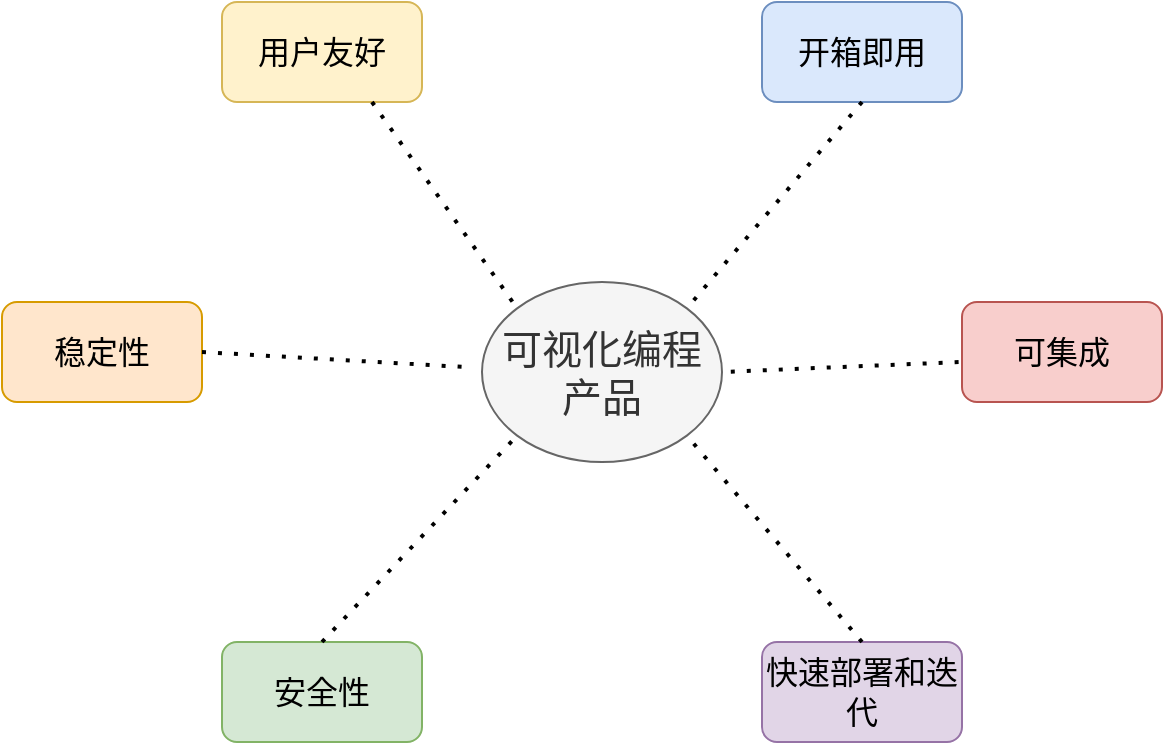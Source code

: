 <mxfile version="24.0.6" type="github">
  <diagram name="第 1 页" id="LhYoBNnIXYvUIdakrXG9">
    <mxGraphModel dx="660" dy="441" grid="1" gridSize="10" guides="1" tooltips="1" connect="1" arrows="1" fold="1" page="1" pageScale="1" pageWidth="827" pageHeight="1169" math="0" shadow="0">
      <root>
        <mxCell id="0" />
        <mxCell id="1" parent="0" />
        <mxCell id="B5gOMp8xm6Joewe3P2-x-8" value="&lt;font style=&quot;font-size: 16px;&quot;&gt;开箱即用&lt;/font&gt;" style="rounded=1;whiteSpace=wrap;html=1;fontSize=16;fillColor=#dae8fc;strokeColor=#6c8ebf;" vertex="1" parent="1">
          <mxGeometry x="470" y="270" width="100" height="50" as="geometry" />
        </mxCell>
        <mxCell id="B5gOMp8xm6Joewe3P2-x-9" value="&lt;font style=&quot;font-size: 16px;&quot;&gt;用户友好&lt;/font&gt;" style="rounded=1;whiteSpace=wrap;html=1;fontSize=16;fillColor=#fff2cc;strokeColor=#d6b656;" vertex="1" parent="1">
          <mxGeometry x="200" y="270" width="100" height="50" as="geometry" />
        </mxCell>
        <mxCell id="B5gOMp8xm6Joewe3P2-x-13" value="&lt;span style=&quot;font-size: 16px;&quot;&gt;快速部署和迭代&lt;/span&gt;" style="rounded=1;whiteSpace=wrap;html=1;fontSize=16;fillColor=#e1d5e7;strokeColor=#9673a6;" vertex="1" parent="1">
          <mxGeometry x="470" y="590" width="100" height="50" as="geometry" />
        </mxCell>
        <mxCell id="B5gOMp8xm6Joewe3P2-x-18" value="安全性" style="rounded=1;whiteSpace=wrap;html=1;fontSize=16;fillColor=#d5e8d4;strokeColor=#82b366;" vertex="1" parent="1">
          <mxGeometry x="200" y="590" width="100" height="50" as="geometry" />
        </mxCell>
        <mxCell id="B5gOMp8xm6Joewe3P2-x-19" value="稳定性" style="rounded=1;whiteSpace=wrap;html=1;fontSize=16;fillColor=#ffe6cc;strokeColor=#d79b00;" vertex="1" parent="1">
          <mxGeometry x="90" y="420" width="100" height="50" as="geometry" />
        </mxCell>
        <mxCell id="B5gOMp8xm6Joewe3P2-x-20" value="可集成" style="rounded=1;whiteSpace=wrap;html=1;fontSize=16;fillColor=#f8cecc;strokeColor=#b85450;" vertex="1" parent="1">
          <mxGeometry x="570" y="420" width="100" height="50" as="geometry" />
        </mxCell>
        <mxCell id="B5gOMp8xm6Joewe3P2-x-23" value="&lt;span style=&quot;color: rgb(51, 51, 51);&quot;&gt;&lt;font style=&quot;font-size: 20px;&quot;&gt;可视化编程产品&lt;/font&gt;&lt;/span&gt;" style="ellipse;whiteSpace=wrap;html=1;fillColor=#f5f5f5;fontColor=#333333;strokeColor=#666666;" vertex="1" parent="1">
          <mxGeometry x="330" y="410" width="120" height="90" as="geometry" />
        </mxCell>
        <mxCell id="B5gOMp8xm6Joewe3P2-x-25" value="" style="endArrow=none;dashed=1;html=1;dashPattern=1 3;strokeWidth=2;rounded=0;exitX=0.75;exitY=1;exitDx=0;exitDy=0;entryX=0;entryY=0;entryDx=0;entryDy=0;" edge="1" parent="1" source="B5gOMp8xm6Joewe3P2-x-9" target="B5gOMp8xm6Joewe3P2-x-23">
          <mxGeometry width="50" height="50" relative="1" as="geometry">
            <mxPoint x="330" y="490" as="sourcePoint" />
            <mxPoint x="380" y="440" as="targetPoint" />
          </mxGeometry>
        </mxCell>
        <mxCell id="B5gOMp8xm6Joewe3P2-x-26" value="" style="endArrow=none;dashed=1;html=1;dashPattern=1 3;strokeWidth=2;rounded=0;exitX=0.5;exitY=1;exitDx=0;exitDy=0;entryX=1;entryY=0;entryDx=0;entryDy=0;" edge="1" parent="1" source="B5gOMp8xm6Joewe3P2-x-8" target="B5gOMp8xm6Joewe3P2-x-23">
          <mxGeometry width="50" height="50" relative="1" as="geometry">
            <mxPoint x="285" y="330" as="sourcePoint" />
            <mxPoint x="357" y="433" as="targetPoint" />
          </mxGeometry>
        </mxCell>
        <mxCell id="B5gOMp8xm6Joewe3P2-x-27" value="" style="endArrow=none;dashed=1;html=1;dashPattern=1 3;strokeWidth=2;rounded=0;exitX=-0.017;exitY=0.601;exitDx=0;exitDy=0;entryX=1;entryY=0.5;entryDx=0;entryDy=0;exitPerimeter=0;" edge="1" parent="1" source="B5gOMp8xm6Joewe3P2-x-20" target="B5gOMp8xm6Joewe3P2-x-23">
          <mxGeometry width="50" height="50" relative="1" as="geometry">
            <mxPoint x="530" y="330" as="sourcePoint" />
            <mxPoint x="443" y="433" as="targetPoint" />
          </mxGeometry>
        </mxCell>
        <mxCell id="B5gOMp8xm6Joewe3P2-x-28" value="" style="endArrow=none;dashed=1;html=1;dashPattern=1 3;strokeWidth=2;rounded=0;exitX=0.5;exitY=0;exitDx=0;exitDy=0;entryX=1;entryY=1;entryDx=0;entryDy=0;" edge="1" parent="1" source="B5gOMp8xm6Joewe3P2-x-13" target="B5gOMp8xm6Joewe3P2-x-23">
          <mxGeometry width="50" height="50" relative="1" as="geometry">
            <mxPoint x="578" y="460" as="sourcePoint" />
            <mxPoint x="460" y="465" as="targetPoint" />
          </mxGeometry>
        </mxCell>
        <mxCell id="B5gOMp8xm6Joewe3P2-x-29" value="" style="endArrow=none;dashed=1;html=1;dashPattern=1 3;strokeWidth=2;rounded=0;exitX=0.5;exitY=0;exitDx=0;exitDy=0;entryX=0;entryY=1;entryDx=0;entryDy=0;" edge="1" parent="1" source="B5gOMp8xm6Joewe3P2-x-18" target="B5gOMp8xm6Joewe3P2-x-23">
          <mxGeometry width="50" height="50" relative="1" as="geometry">
            <mxPoint x="530" y="600" as="sourcePoint" />
            <mxPoint x="443" y="497" as="targetPoint" />
          </mxGeometry>
        </mxCell>
        <mxCell id="B5gOMp8xm6Joewe3P2-x-30" value="" style="endArrow=none;dashed=1;html=1;dashPattern=1 3;strokeWidth=2;rounded=0;exitX=1;exitY=0.5;exitDx=0;exitDy=0;entryX=-0.037;entryY=0.475;entryDx=0;entryDy=0;entryPerimeter=0;" edge="1" parent="1" source="B5gOMp8xm6Joewe3P2-x-19" target="B5gOMp8xm6Joewe3P2-x-23">
          <mxGeometry width="50" height="50" relative="1" as="geometry">
            <mxPoint x="260" y="600" as="sourcePoint" />
            <mxPoint x="357" y="497" as="targetPoint" />
          </mxGeometry>
        </mxCell>
      </root>
    </mxGraphModel>
  </diagram>
</mxfile>
